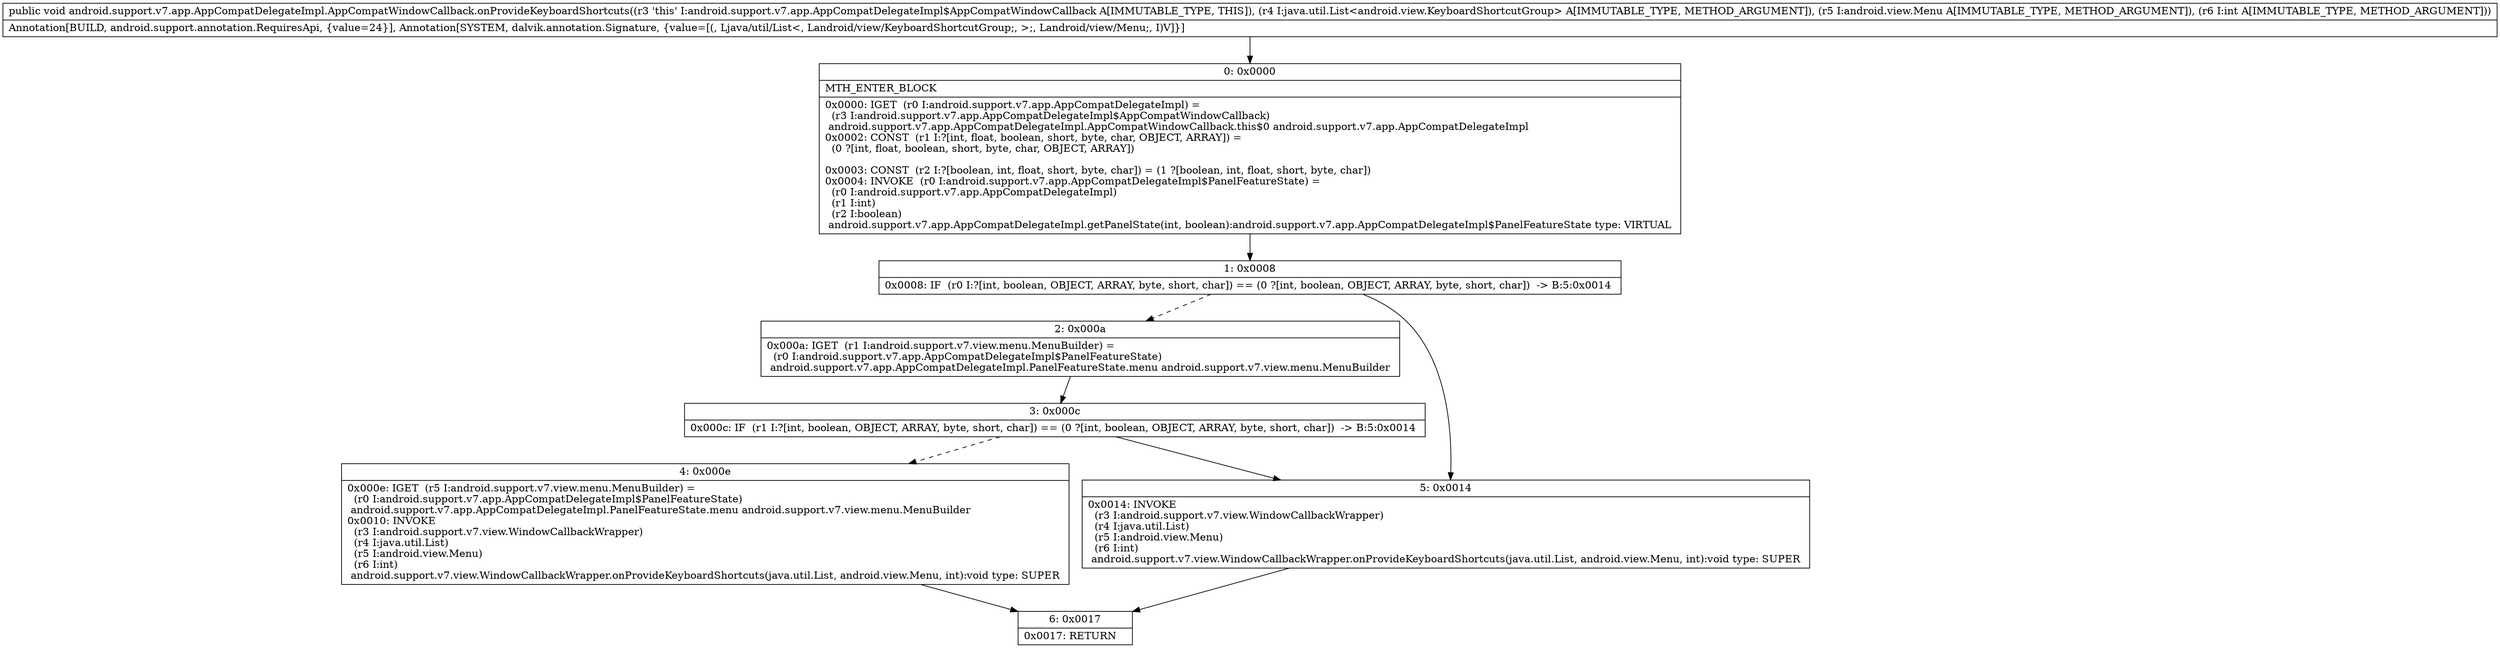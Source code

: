 digraph "CFG forandroid.support.v7.app.AppCompatDelegateImpl.AppCompatWindowCallback.onProvideKeyboardShortcuts(Ljava\/util\/List;Landroid\/view\/Menu;I)V" {
Node_0 [shape=record,label="{0\:\ 0x0000|MTH_ENTER_BLOCK\l|0x0000: IGET  (r0 I:android.support.v7.app.AppCompatDelegateImpl) = \l  (r3 I:android.support.v7.app.AppCompatDelegateImpl$AppCompatWindowCallback)\l android.support.v7.app.AppCompatDelegateImpl.AppCompatWindowCallback.this$0 android.support.v7.app.AppCompatDelegateImpl \l0x0002: CONST  (r1 I:?[int, float, boolean, short, byte, char, OBJECT, ARRAY]) = \l  (0 ?[int, float, boolean, short, byte, char, OBJECT, ARRAY])\l \l0x0003: CONST  (r2 I:?[boolean, int, float, short, byte, char]) = (1 ?[boolean, int, float, short, byte, char]) \l0x0004: INVOKE  (r0 I:android.support.v7.app.AppCompatDelegateImpl$PanelFeatureState) = \l  (r0 I:android.support.v7.app.AppCompatDelegateImpl)\l  (r1 I:int)\l  (r2 I:boolean)\l android.support.v7.app.AppCompatDelegateImpl.getPanelState(int, boolean):android.support.v7.app.AppCompatDelegateImpl$PanelFeatureState type: VIRTUAL \l}"];
Node_1 [shape=record,label="{1\:\ 0x0008|0x0008: IF  (r0 I:?[int, boolean, OBJECT, ARRAY, byte, short, char]) == (0 ?[int, boolean, OBJECT, ARRAY, byte, short, char])  \-\> B:5:0x0014 \l}"];
Node_2 [shape=record,label="{2\:\ 0x000a|0x000a: IGET  (r1 I:android.support.v7.view.menu.MenuBuilder) = \l  (r0 I:android.support.v7.app.AppCompatDelegateImpl$PanelFeatureState)\l android.support.v7.app.AppCompatDelegateImpl.PanelFeatureState.menu android.support.v7.view.menu.MenuBuilder \l}"];
Node_3 [shape=record,label="{3\:\ 0x000c|0x000c: IF  (r1 I:?[int, boolean, OBJECT, ARRAY, byte, short, char]) == (0 ?[int, boolean, OBJECT, ARRAY, byte, short, char])  \-\> B:5:0x0014 \l}"];
Node_4 [shape=record,label="{4\:\ 0x000e|0x000e: IGET  (r5 I:android.support.v7.view.menu.MenuBuilder) = \l  (r0 I:android.support.v7.app.AppCompatDelegateImpl$PanelFeatureState)\l android.support.v7.app.AppCompatDelegateImpl.PanelFeatureState.menu android.support.v7.view.menu.MenuBuilder \l0x0010: INVOKE  \l  (r3 I:android.support.v7.view.WindowCallbackWrapper)\l  (r4 I:java.util.List)\l  (r5 I:android.view.Menu)\l  (r6 I:int)\l android.support.v7.view.WindowCallbackWrapper.onProvideKeyboardShortcuts(java.util.List, android.view.Menu, int):void type: SUPER \l}"];
Node_5 [shape=record,label="{5\:\ 0x0014|0x0014: INVOKE  \l  (r3 I:android.support.v7.view.WindowCallbackWrapper)\l  (r4 I:java.util.List)\l  (r5 I:android.view.Menu)\l  (r6 I:int)\l android.support.v7.view.WindowCallbackWrapper.onProvideKeyboardShortcuts(java.util.List, android.view.Menu, int):void type: SUPER \l}"];
Node_6 [shape=record,label="{6\:\ 0x0017|0x0017: RETURN   \l}"];
MethodNode[shape=record,label="{public void android.support.v7.app.AppCompatDelegateImpl.AppCompatWindowCallback.onProvideKeyboardShortcuts((r3 'this' I:android.support.v7.app.AppCompatDelegateImpl$AppCompatWindowCallback A[IMMUTABLE_TYPE, THIS]), (r4 I:java.util.List\<android.view.KeyboardShortcutGroup\> A[IMMUTABLE_TYPE, METHOD_ARGUMENT]), (r5 I:android.view.Menu A[IMMUTABLE_TYPE, METHOD_ARGUMENT]), (r6 I:int A[IMMUTABLE_TYPE, METHOD_ARGUMENT]))  | Annotation[BUILD, android.support.annotation.RequiresApi, \{value=24\}], Annotation[SYSTEM, dalvik.annotation.Signature, \{value=[(, Ljava\/util\/List\<, Landroid\/view\/KeyboardShortcutGroup;, \>;, Landroid\/view\/Menu;, I)V]\}]\l}"];
MethodNode -> Node_0;
Node_0 -> Node_1;
Node_1 -> Node_2[style=dashed];
Node_1 -> Node_5;
Node_2 -> Node_3;
Node_3 -> Node_4[style=dashed];
Node_3 -> Node_5;
Node_4 -> Node_6;
Node_5 -> Node_6;
}

